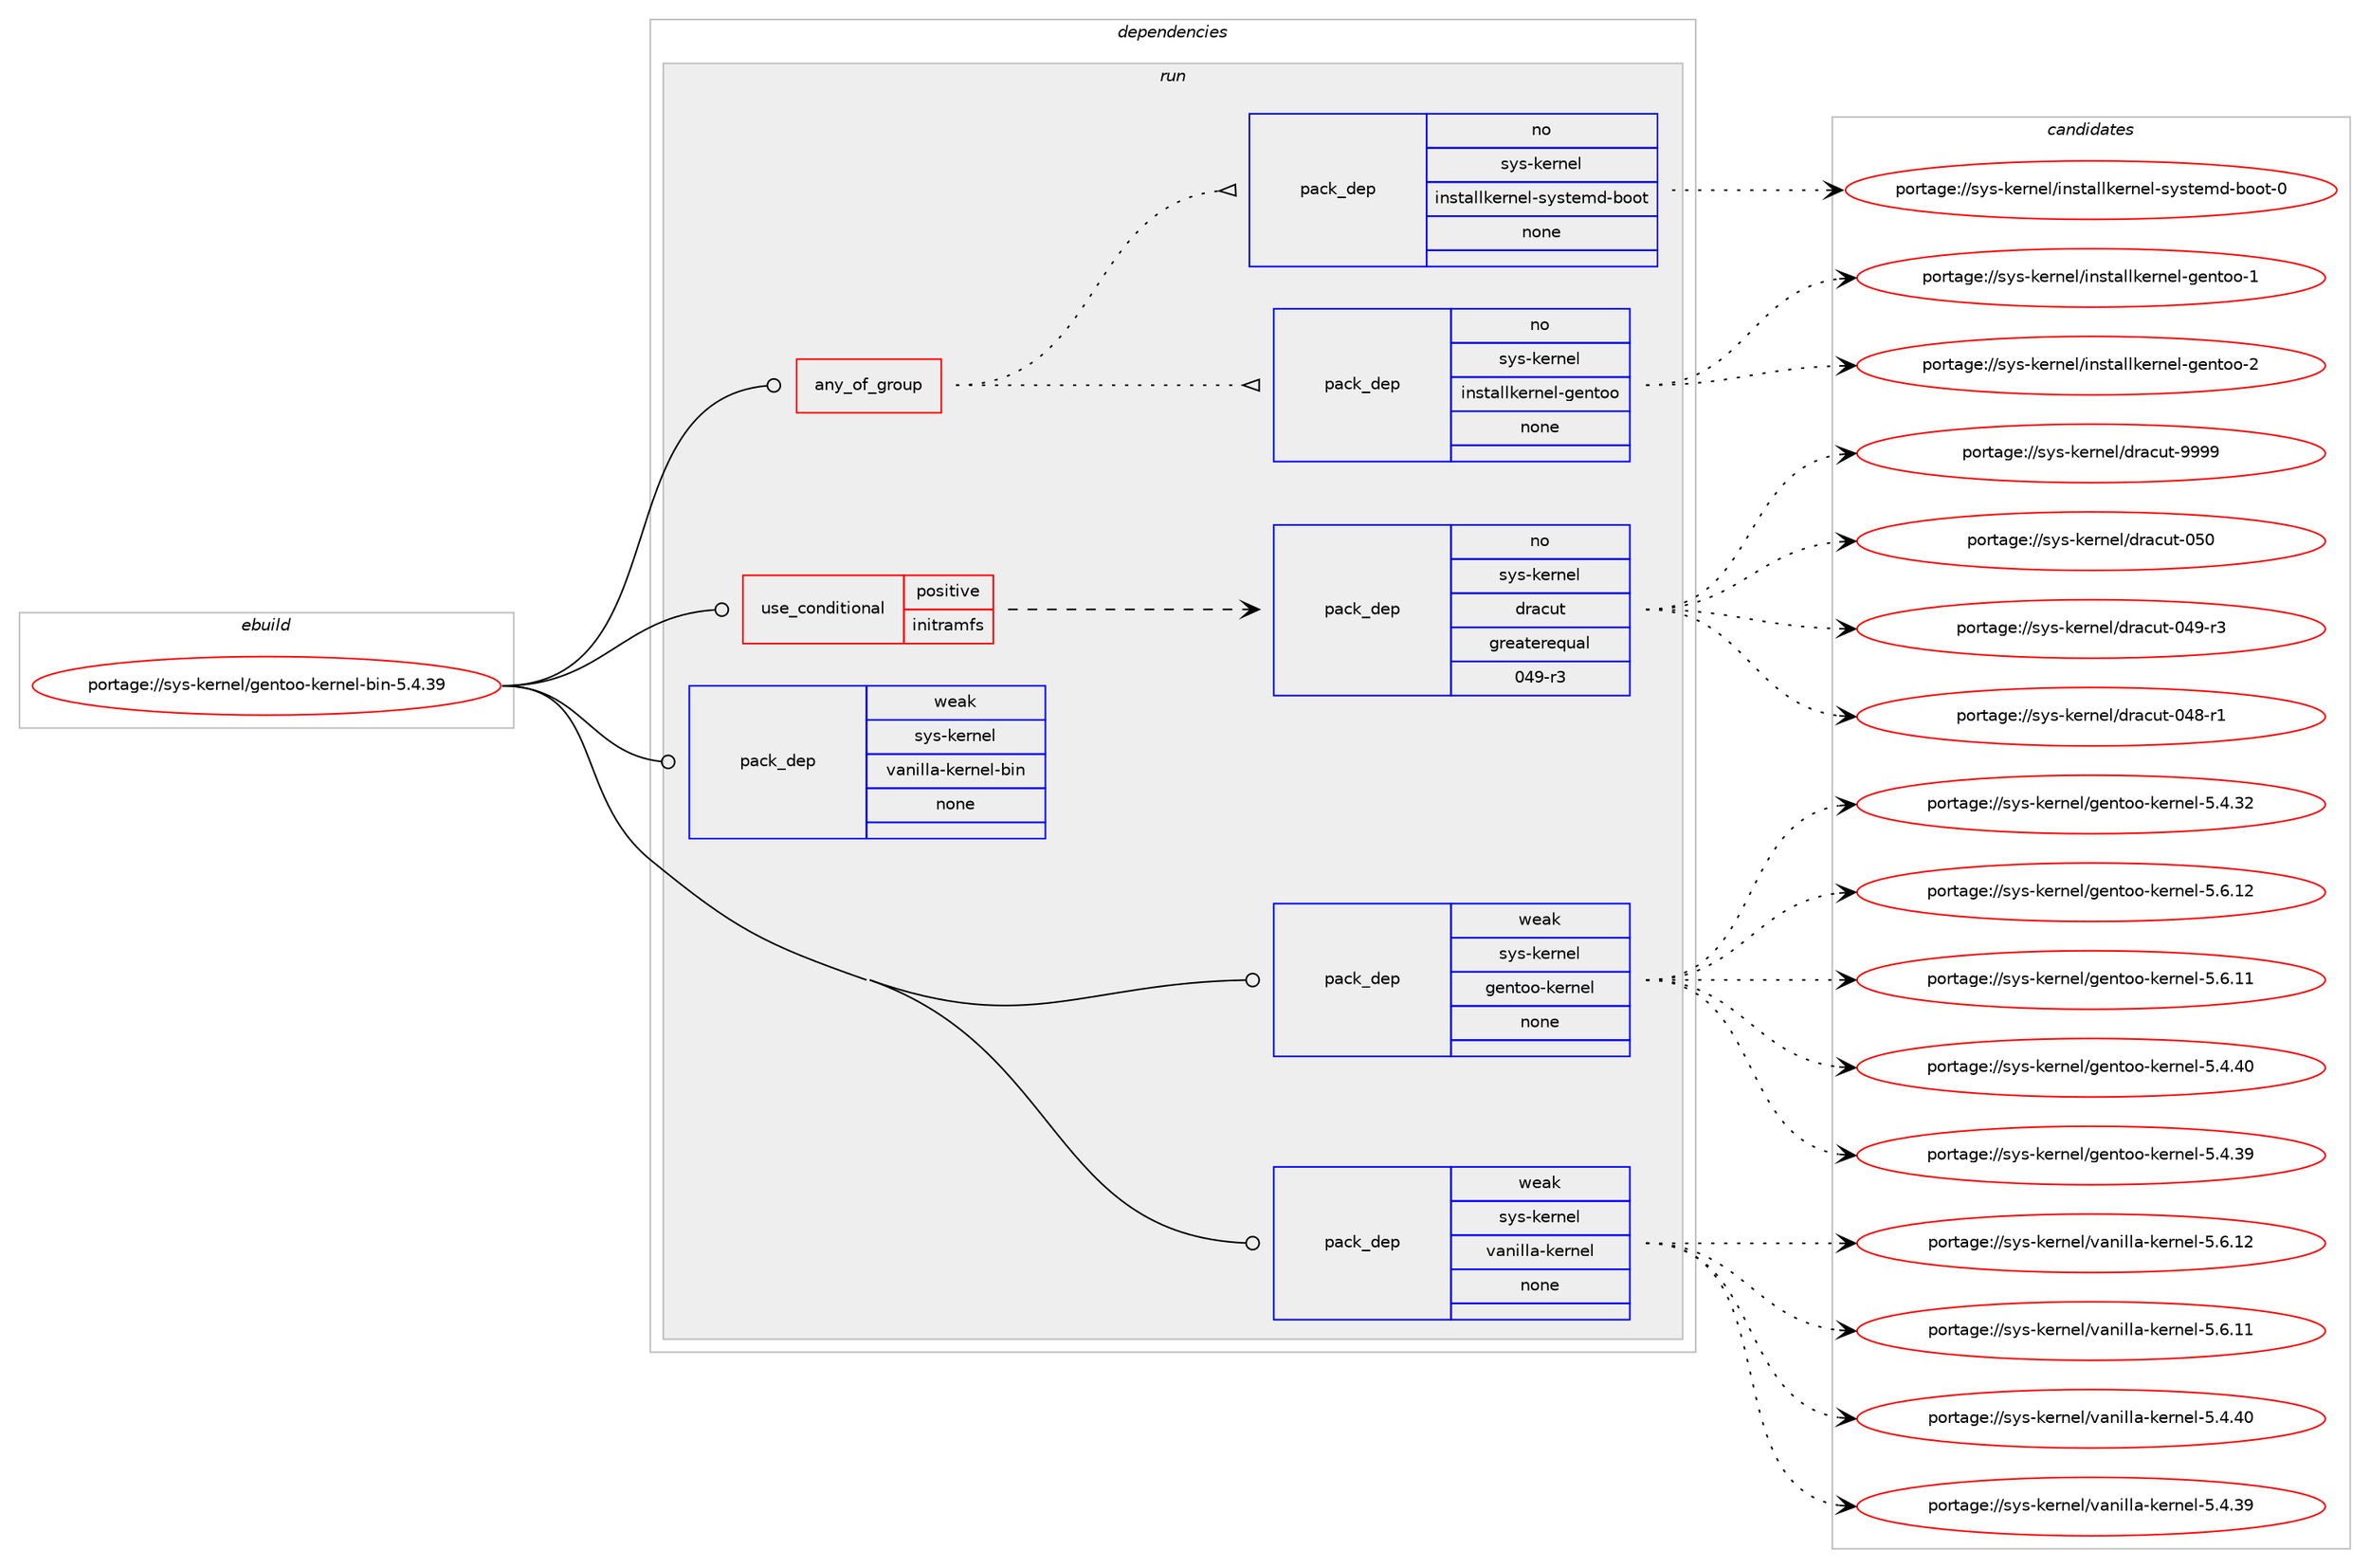 digraph prolog {

# *************
# Graph options
# *************

newrank=true;
concentrate=true;
compound=true;
graph [rankdir=LR,fontname=Helvetica,fontsize=10,ranksep=1.5];#, ranksep=2.5, nodesep=0.2];
edge  [arrowhead=vee];
node  [fontname=Helvetica,fontsize=10];

# **********
# The ebuild
# **********

subgraph cluster_leftcol {
color=gray;
rank=same;
label=<<i>ebuild</i>>;
id [label="portage://sys-kernel/gentoo-kernel-bin-5.4.39", color=red, width=4, href="../sys-kernel/gentoo-kernel-bin-5.4.39.svg"];
}

# ****************
# The dependencies
# ****************

subgraph cluster_midcol {
color=gray;
label=<<i>dependencies</i>>;
subgraph cluster_compile {
fillcolor="#eeeeee";
style=filled;
label=<<i>compile</i>>;
}
subgraph cluster_compileandrun {
fillcolor="#eeeeee";
style=filled;
label=<<i>compile and run</i>>;
}
subgraph cluster_run {
fillcolor="#eeeeee";
style=filled;
label=<<i>run</i>>;
subgraph any87 {
dependency3794 [label=<<TABLE BORDER="0" CELLBORDER="1" CELLSPACING="0" CELLPADDING="4"><TR><TD CELLPADDING="10">any_of_group</TD></TR></TABLE>>, shape=none, color=red];subgraph pack3157 {
dependency3795 [label=<<TABLE BORDER="0" CELLBORDER="1" CELLSPACING="0" CELLPADDING="4" WIDTH="220"><TR><TD ROWSPAN="6" CELLPADDING="30">pack_dep</TD></TR><TR><TD WIDTH="110">no</TD></TR><TR><TD>sys-kernel</TD></TR><TR><TD>installkernel-gentoo</TD></TR><TR><TD>none</TD></TR><TR><TD></TD></TR></TABLE>>, shape=none, color=blue];
}
dependency3794:e -> dependency3795:w [weight=20,style="dotted",arrowhead="oinv"];
subgraph pack3158 {
dependency3796 [label=<<TABLE BORDER="0" CELLBORDER="1" CELLSPACING="0" CELLPADDING="4" WIDTH="220"><TR><TD ROWSPAN="6" CELLPADDING="30">pack_dep</TD></TR><TR><TD WIDTH="110">no</TD></TR><TR><TD>sys-kernel</TD></TR><TR><TD>installkernel-systemd-boot</TD></TR><TR><TD>none</TD></TR><TR><TD></TD></TR></TABLE>>, shape=none, color=blue];
}
dependency3794:e -> dependency3796:w [weight=20,style="dotted",arrowhead="oinv"];
}
id:e -> dependency3794:w [weight=20,style="solid",arrowhead="odot"];
subgraph cond548 {
dependency3797 [label=<<TABLE BORDER="0" CELLBORDER="1" CELLSPACING="0" CELLPADDING="4"><TR><TD ROWSPAN="3" CELLPADDING="10">use_conditional</TD></TR><TR><TD>positive</TD></TR><TR><TD>initramfs</TD></TR></TABLE>>, shape=none, color=red];
subgraph pack3159 {
dependency3798 [label=<<TABLE BORDER="0" CELLBORDER="1" CELLSPACING="0" CELLPADDING="4" WIDTH="220"><TR><TD ROWSPAN="6" CELLPADDING="30">pack_dep</TD></TR><TR><TD WIDTH="110">no</TD></TR><TR><TD>sys-kernel</TD></TR><TR><TD>dracut</TD></TR><TR><TD>greaterequal</TD></TR><TR><TD>049-r3</TD></TR></TABLE>>, shape=none, color=blue];
}
dependency3797:e -> dependency3798:w [weight=20,style="dashed",arrowhead="vee"];
}
id:e -> dependency3797:w [weight=20,style="solid",arrowhead="odot"];
subgraph pack3160 {
dependency3799 [label=<<TABLE BORDER="0" CELLBORDER="1" CELLSPACING="0" CELLPADDING="4" WIDTH="220"><TR><TD ROWSPAN="6" CELLPADDING="30">pack_dep</TD></TR><TR><TD WIDTH="110">weak</TD></TR><TR><TD>sys-kernel</TD></TR><TR><TD>gentoo-kernel</TD></TR><TR><TD>none</TD></TR><TR><TD></TD></TR></TABLE>>, shape=none, color=blue];
}
id:e -> dependency3799:w [weight=20,style="solid",arrowhead="odot"];
subgraph pack3161 {
dependency3800 [label=<<TABLE BORDER="0" CELLBORDER="1" CELLSPACING="0" CELLPADDING="4" WIDTH="220"><TR><TD ROWSPAN="6" CELLPADDING="30">pack_dep</TD></TR><TR><TD WIDTH="110">weak</TD></TR><TR><TD>sys-kernel</TD></TR><TR><TD>vanilla-kernel</TD></TR><TR><TD>none</TD></TR><TR><TD></TD></TR></TABLE>>, shape=none, color=blue];
}
id:e -> dependency3800:w [weight=20,style="solid",arrowhead="odot"];
subgraph pack3162 {
dependency3801 [label=<<TABLE BORDER="0" CELLBORDER="1" CELLSPACING="0" CELLPADDING="4" WIDTH="220"><TR><TD ROWSPAN="6" CELLPADDING="30">pack_dep</TD></TR><TR><TD WIDTH="110">weak</TD></TR><TR><TD>sys-kernel</TD></TR><TR><TD>vanilla-kernel-bin</TD></TR><TR><TD>none</TD></TR><TR><TD></TD></TR></TABLE>>, shape=none, color=blue];
}
id:e -> dependency3801:w [weight=20,style="solid",arrowhead="odot"];
}
}

# **************
# The candidates
# **************

subgraph cluster_choices {
rank=same;
color=gray;
label=<<i>candidates</i>>;

subgraph choice3157 {
color=black;
nodesep=1;
choice115121115451071011141101011084710511011511697108108107101114110101108451031011101161111114550 [label="portage://sys-kernel/installkernel-gentoo-2", color=red, width=4,href="../sys-kernel/installkernel-gentoo-2.svg"];
choice115121115451071011141101011084710511011511697108108107101114110101108451031011101161111114549 [label="portage://sys-kernel/installkernel-gentoo-1", color=red, width=4,href="../sys-kernel/installkernel-gentoo-1.svg"];
dependency3795:e -> choice115121115451071011141101011084710511011511697108108107101114110101108451031011101161111114550:w [style=dotted,weight="100"];
dependency3795:e -> choice115121115451071011141101011084710511011511697108108107101114110101108451031011101161111114549:w [style=dotted,weight="100"];
}
subgraph choice3158 {
color=black;
nodesep=1;
choice1151211154510710111411010110847105110115116971081081071011141101011084511512111511610110910045981111111164548 [label="portage://sys-kernel/installkernel-systemd-boot-0", color=red, width=4,href="../sys-kernel/installkernel-systemd-boot-0.svg"];
dependency3796:e -> choice1151211154510710111411010110847105110115116971081081071011141101011084511512111511610110910045981111111164548:w [style=dotted,weight="100"];
}
subgraph choice3159 {
color=black;
nodesep=1;
choice115121115451071011141101011084710011497991171164557575757 [label="portage://sys-kernel/dracut-9999", color=red, width=4,href="../sys-kernel/dracut-9999.svg"];
choice1151211154510710111411010110847100114979911711645485348 [label="portage://sys-kernel/dracut-050", color=red, width=4,href="../sys-kernel/dracut-050.svg"];
choice11512111545107101114110101108471001149799117116454852574511451 [label="portage://sys-kernel/dracut-049-r3", color=red, width=4,href="../sys-kernel/dracut-049-r3.svg"];
choice11512111545107101114110101108471001149799117116454852564511449 [label="portage://sys-kernel/dracut-048-r1", color=red, width=4,href="../sys-kernel/dracut-048-r1.svg"];
dependency3798:e -> choice115121115451071011141101011084710011497991171164557575757:w [style=dotted,weight="100"];
dependency3798:e -> choice1151211154510710111411010110847100114979911711645485348:w [style=dotted,weight="100"];
dependency3798:e -> choice11512111545107101114110101108471001149799117116454852574511451:w [style=dotted,weight="100"];
dependency3798:e -> choice11512111545107101114110101108471001149799117116454852564511449:w [style=dotted,weight="100"];
}
subgraph choice3160 {
color=black;
nodesep=1;
choice11512111545107101114110101108471031011101161111114510710111411010110845534654464950 [label="portage://sys-kernel/gentoo-kernel-5.6.12", color=red, width=4,href="../sys-kernel/gentoo-kernel-5.6.12.svg"];
choice11512111545107101114110101108471031011101161111114510710111411010110845534654464949 [label="portage://sys-kernel/gentoo-kernel-5.6.11", color=red, width=4,href="../sys-kernel/gentoo-kernel-5.6.11.svg"];
choice11512111545107101114110101108471031011101161111114510710111411010110845534652465248 [label="portage://sys-kernel/gentoo-kernel-5.4.40", color=red, width=4,href="../sys-kernel/gentoo-kernel-5.4.40.svg"];
choice11512111545107101114110101108471031011101161111114510710111411010110845534652465157 [label="portage://sys-kernel/gentoo-kernel-5.4.39", color=red, width=4,href="../sys-kernel/gentoo-kernel-5.4.39.svg"];
choice11512111545107101114110101108471031011101161111114510710111411010110845534652465150 [label="portage://sys-kernel/gentoo-kernel-5.4.32", color=red, width=4,href="../sys-kernel/gentoo-kernel-5.4.32.svg"];
dependency3799:e -> choice11512111545107101114110101108471031011101161111114510710111411010110845534654464950:w [style=dotted,weight="100"];
dependency3799:e -> choice11512111545107101114110101108471031011101161111114510710111411010110845534654464949:w [style=dotted,weight="100"];
dependency3799:e -> choice11512111545107101114110101108471031011101161111114510710111411010110845534652465248:w [style=dotted,weight="100"];
dependency3799:e -> choice11512111545107101114110101108471031011101161111114510710111411010110845534652465157:w [style=dotted,weight="100"];
dependency3799:e -> choice11512111545107101114110101108471031011101161111114510710111411010110845534652465150:w [style=dotted,weight="100"];
}
subgraph choice3161 {
color=black;
nodesep=1;
choice115121115451071011141101011084711897110105108108974510710111411010110845534654464950 [label="portage://sys-kernel/vanilla-kernel-5.6.12", color=red, width=4,href="../sys-kernel/vanilla-kernel-5.6.12.svg"];
choice115121115451071011141101011084711897110105108108974510710111411010110845534654464949 [label="portage://sys-kernel/vanilla-kernel-5.6.11", color=red, width=4,href="../sys-kernel/vanilla-kernel-5.6.11.svg"];
choice115121115451071011141101011084711897110105108108974510710111411010110845534652465248 [label="portage://sys-kernel/vanilla-kernel-5.4.40", color=red, width=4,href="../sys-kernel/vanilla-kernel-5.4.40.svg"];
choice115121115451071011141101011084711897110105108108974510710111411010110845534652465157 [label="portage://sys-kernel/vanilla-kernel-5.4.39", color=red, width=4,href="../sys-kernel/vanilla-kernel-5.4.39.svg"];
dependency3800:e -> choice115121115451071011141101011084711897110105108108974510710111411010110845534654464950:w [style=dotted,weight="100"];
dependency3800:e -> choice115121115451071011141101011084711897110105108108974510710111411010110845534654464949:w [style=dotted,weight="100"];
dependency3800:e -> choice115121115451071011141101011084711897110105108108974510710111411010110845534652465248:w [style=dotted,weight="100"];
dependency3800:e -> choice115121115451071011141101011084711897110105108108974510710111411010110845534652465157:w [style=dotted,weight="100"];
}
subgraph choice3162 {
color=black;
nodesep=1;
}
}

}
